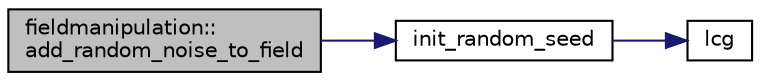 digraph "fieldmanipulation::add_random_noise_to_field"
{
 // LATEX_PDF_SIZE
  edge [fontname="Helvetica",fontsize="10",labelfontname="Helvetica",labelfontsize="10"];
  node [fontname="Helvetica",fontsize="10",shape=record];
  rankdir="LR";
  Node1 [label="fieldmanipulation::\ladd_random_noise_to_field",height=0.2,width=0.4,color="black", fillcolor="grey75", style="filled", fontcolor="black",tooltip=" "];
  Node1 -> Node2 [color="midnightblue",fontsize="10",style="solid",fontname="Helvetica"];
  Node2 [label="init_random_seed",height=0.2,width=0.4,color="black", fillcolor="white", style="filled",URL="$random__seed_8f90.html#a9e3ce39b474d153efd023b93087b37ae",tooltip=" "];
  Node2 -> Node3 [color="midnightblue",fontsize="10",style="solid",fontname="Helvetica"];
  Node3 [label="lcg",height=0.2,width=0.4,color="black", fillcolor="white", style="filled",URL="$random__seed_8f90.html#a669ac8da4cdd11efd16a0ef72a4f7915",tooltip=" "];
}
